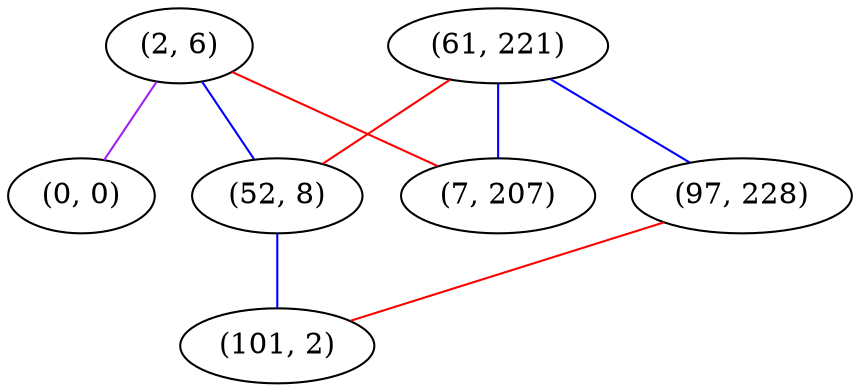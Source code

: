 graph "" {
"(2, 6)";
"(61, 221)";
"(97, 228)";
"(0, 0)";
"(52, 8)";
"(101, 2)";
"(7, 207)";
"(2, 6)" -- "(0, 0)"  [color=purple, key=0, weight=4];
"(2, 6)" -- "(7, 207)"  [color=red, key=0, weight=1];
"(2, 6)" -- "(52, 8)"  [color=blue, key=0, weight=3];
"(61, 221)" -- "(7, 207)"  [color=blue, key=0, weight=3];
"(61, 221)" -- "(97, 228)"  [color=blue, key=0, weight=3];
"(61, 221)" -- "(52, 8)"  [color=red, key=0, weight=1];
"(97, 228)" -- "(101, 2)"  [color=red, key=0, weight=1];
"(52, 8)" -- "(101, 2)"  [color=blue, key=0, weight=3];
}
